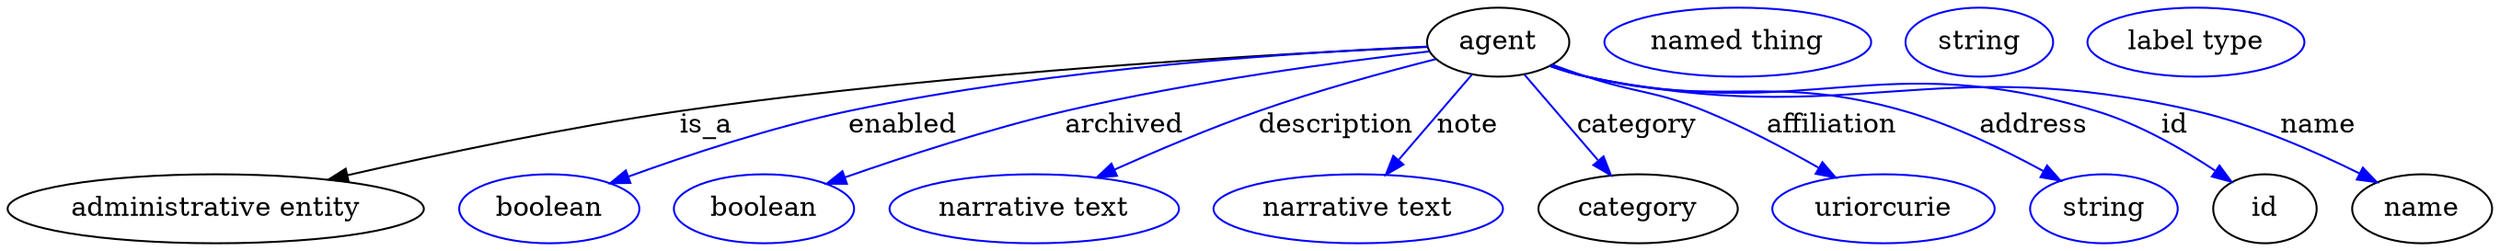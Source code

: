 digraph {
	graph [bb="0,0,1289.9,123"];
	node [label="\N"];
	agent	 [height=0.5,
		label=agent,
		pos="774.54,105",
		width=1.0291];
	"administrative entity"	 [height=0.5,
		pos="108.54,18",
		width=3.015];
	agent -> "administrative entity"	 [label=is_a,
		lp="365.54,61.5",
		pos="e,169.34,32.913 737.59,103.37 663.86,99.793 493.37,89.839 351.54,69 293.11,60.415 227.62,46.412 179.37,35.249"];
	enabled	 [color=blue,
		height=0.5,
		label=boolean,
		pos="281.54,18",
		width=1.2999];
	agent -> enabled	 [color=blue,
		label=enabled,
		lp="463.04,61.5",
		pos="e,314.09,31.141 737.4,103.69 674.43,100.89 543.02,92.532 434.54,69 396.15,60.671 353.88,46.151 323.51,34.729",
		style=solid];
	archived	 [color=blue,
		height=0.5,
		label=boolean,
		pos="393.54,18",
		width=1.2999];
	agent -> archived	 [color=blue,
		label=archived,
		lp="578.04,61.5",
		pos="e,426.8,30.861 738.24,101.14 692.94,95.905 613.31,85.281 546.54,69 508.62,59.753 466.62,45.452 436.24,34.345",
		style=solid];
	description	 [color=blue,
		height=0.5,
		label="narrative text",
		pos="533.54,18",
		width=2.0943];
	agent -> description	 [color=blue,
		label=description,
		lp="689.54,61.5",
		pos="e,566.75,34.203 741.24,96.839 715.61,90.232 679.45,80.206 648.54,69 624.04,60.115 597.39,48.431 575.92,38.488",
		style=solid];
	note	 [color=blue,
		height=0.5,
		label="narrative text",
		pos="702.54,18",
		width=2.0943];
	agent -> note	 [color=blue,
		label=note,
		lp="759.54,61.5",
		pos="e,717.37,35.921 760.66,88.226 750.27,75.678 735.88,58.285 724.02,43.949",
		style=solid];
	category	 [height=0.5,
		pos="847.54,18",
		width=1.4443];
	agent -> category	 [color=blue,
		label=category,
		lp="847.54,61.5",
		pos="e,833.01,35.318 788.62,88.226 799.38,75.394 814.4,57.496 826.58,42.981",
		style=solid];
	affiliation	 [color=blue,
		height=0.5,
		label=uriorcurie,
		pos="975.54,18",
		width=1.6068];
	agent -> affiliation	 [color=blue,
		label=affiliation,
		lp="950.04,61.5",
		pos="e,949.76,34.377 803.1,93.343 808.84,91.137 814.85,88.92 820.54,87 848.13,77.684 856.63,80.131 883.54,69 903.19,60.872 924,49.587 \
940.84,39.698",
		style=solid];
	address	 [color=blue,
		height=0.5,
		label=string,
		pos="1089.5,18",
		width=1.0652];
	agent -> address	 [color=blue,
		label=address,
		lp="1055,61.5",
		pos="e,1066.5,32.698 802.38,92.744 808.28,90.532 814.54,88.467 820.54,87 893.48,69.16 916.52,90.269 988.54,69 1012.9,61.795 1038.5,48.83 \
1057.8,37.776",
		style=solid];
	id	 [height=0.5,
		pos="1172.5,18",
		width=0.75];
	agent -> id	 [color=blue,
		label=id,
		lp="1127.5,61.5",
		pos="e,1155.2,31.824 801.84,92.744 807.89,90.475 814.35,88.386 820.54,87 936.61,61.027 974.05,104.59 1087.5,69 1109,62.266 1130.7,49.102 \
1146.8,37.835",
		style=solid];
	name	 [height=0.5,
		pos="1253.5,18",
		width=1.011];
	agent -> name	 [color=blue,
		label=name,
		lp="1201.5,61.5",
		pos="e,1229.3,31.84 801.83,92.693 807.88,90.427 814.34,88.352 820.54,87 958.85,56.831 1000.9,102.23 1138.5,69 1167.3,62.046 1197.9,48.146 \
1220.3,36.611",
		style=solid];
	"named thing_category"	 [color=blue,
		height=0.5,
		label="named thing",
		pos="899.54,105",
		width=1.9318];
	agent_id	 [color=blue,
		height=0.5,
		label=string,
		pos="1025.5,105",
		width=1.0652];
	agent_name	 [color=blue,
		height=0.5,
		label="label type",
		pos="1138.5,105",
		width=1.5707];
}
